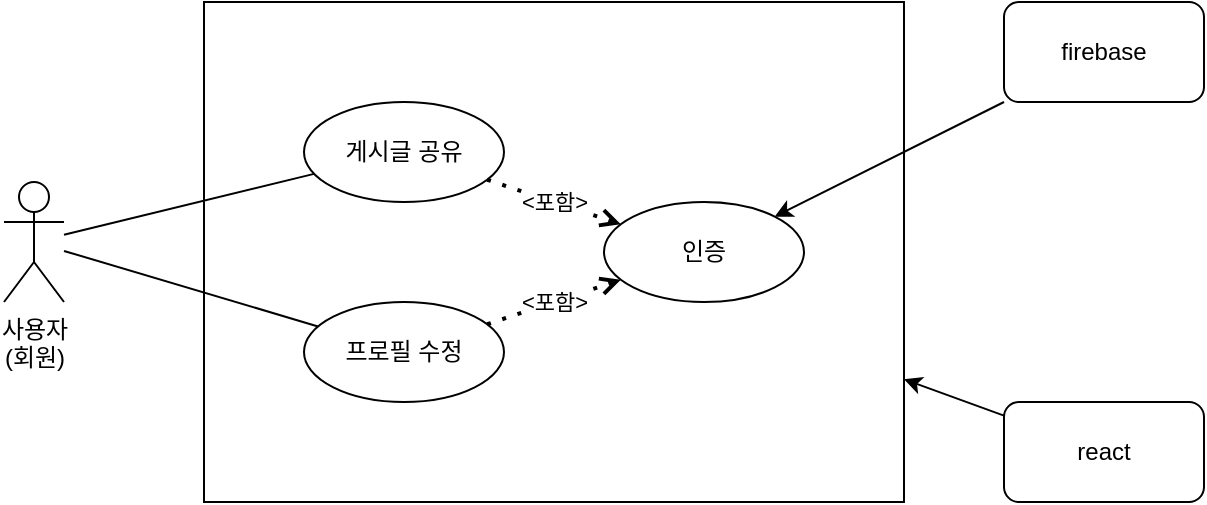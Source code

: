 <mxfile version="20.8.10" type="device"><diagram name="페이지-1" id="gn2Daug9XJeE2kQflPxs"><mxGraphModel dx="1398" dy="644" grid="1" gridSize="10" guides="1" tooltips="1" connect="1" arrows="1" fold="1" page="1" pageScale="1" pageWidth="1600" pageHeight="900" math="0" shadow="0"><root><mxCell id="0"/><mxCell id="1" parent="0"/><mxCell id="w6mTnoe_5LUZM0iHnQS9-1" value="" style="rounded=0;whiteSpace=wrap;html=1;fillColor=none;movable=1;resizable=1;rotatable=1;deletable=1;editable=1;connectable=1;" vertex="1" parent="1"><mxGeometry x="200" y="100" width="350" height="250" as="geometry"/></mxCell><mxCell id="w6mTnoe_5LUZM0iHnQS9-2" value="사용자&lt;br&gt;(회원)" style="shape=umlActor;verticalLabelPosition=bottom;verticalAlign=top;html=1;outlineConnect=0;" vertex="1" parent="1"><mxGeometry x="100" y="190" width="30" height="60" as="geometry"/></mxCell><mxCell id="w6mTnoe_5LUZM0iHnQS9-3" value="인증" style="ellipse;whiteSpace=wrap;html=1;fillColor=none;" vertex="1" parent="1"><mxGeometry x="400" y="200" width="100" height="50" as="geometry"/></mxCell><mxCell id="w6mTnoe_5LUZM0iHnQS9-4" value="게시글 공유" style="ellipse;whiteSpace=wrap;html=1;fillColor=none;" vertex="1" parent="1"><mxGeometry x="250" y="150" width="100" height="50" as="geometry"/></mxCell><mxCell id="w6mTnoe_5LUZM0iHnQS9-5" value="프로필 수정" style="ellipse;whiteSpace=wrap;html=1;fillColor=none;" vertex="1" parent="1"><mxGeometry x="250" y="250" width="100" height="50" as="geometry"/></mxCell><mxCell id="w6mTnoe_5LUZM0iHnQS9-10" value="&amp;lt;포함&amp;gt;" style="endArrow=none;dashed=1;html=1;dashPattern=1 3;strokeWidth=2;rounded=0;startArrow=open;startFill=0;" edge="1" parent="1" source="w6mTnoe_5LUZM0iHnQS9-3" target="w6mTnoe_5LUZM0iHnQS9-4"><mxGeometry width="50" height="50" relative="1" as="geometry"><mxPoint x="351.603" y="271.132" as="sourcePoint"/><mxPoint x="418.397" y="248.868" as="targetPoint"/></mxGeometry></mxCell><mxCell id="w6mTnoe_5LUZM0iHnQS9-12" value="firebase" style="rounded=1;whiteSpace=wrap;html=1;fillColor=none;movable=1;resizable=1;rotatable=1;deletable=1;editable=1;connectable=1;" vertex="1" parent="1"><mxGeometry x="600" y="100" width="100" height="50" as="geometry"/></mxCell><mxCell id="w6mTnoe_5LUZM0iHnQS9-13" value="react" style="rounded=1;whiteSpace=wrap;html=1;fillColor=none;movable=1;resizable=1;rotatable=1;deletable=1;editable=1;connectable=1;" vertex="1" parent="1"><mxGeometry x="600" y="300" width="100" height="50" as="geometry"/></mxCell><mxCell id="w6mTnoe_5LUZM0iHnQS9-14" value="&amp;lt;포함&amp;gt;" style="endArrow=none;dashed=1;html=1;dashPattern=1 3;strokeWidth=2;rounded=0;startArrow=open;startFill=0;" edge="1" parent="1" source="w6mTnoe_5LUZM0iHnQS9-3" target="w6mTnoe_5LUZM0iHnQS9-5"><mxGeometry width="50" height="50" relative="1" as="geometry"><mxPoint x="418.397" y="221.132" as="sourcePoint"/><mxPoint x="351.651" y="198.831" as="targetPoint"/></mxGeometry></mxCell><mxCell id="w6mTnoe_5LUZM0iHnQS9-15" value="" style="endArrow=classic;html=1;rounded=0;" edge="1" parent="1" source="w6mTnoe_5LUZM0iHnQS9-13" target="w6mTnoe_5LUZM0iHnQS9-1"><mxGeometry width="50" height="50" relative="1" as="geometry"><mxPoint x="450" y="300" as="sourcePoint"/><mxPoint x="500" y="250" as="targetPoint"/></mxGeometry></mxCell><mxCell id="w6mTnoe_5LUZM0iHnQS9-16" value="" style="endArrow=classic;html=1;rounded=0;" edge="1" parent="1" source="w6mTnoe_5LUZM0iHnQS9-12" target="w6mTnoe_5LUZM0iHnQS9-3"><mxGeometry width="50" height="50" relative="1" as="geometry"><mxPoint x="610" y="284.091" as="sourcePoint"/><mxPoint x="560" y="273.182" as="targetPoint"/></mxGeometry></mxCell><mxCell id="w6mTnoe_5LUZM0iHnQS9-17" value="" style="endArrow=none;html=1;rounded=0;" edge="1" parent="1" source="w6mTnoe_5LUZM0iHnQS9-2" target="w6mTnoe_5LUZM0iHnQS9-4"><mxGeometry width="50" height="50" relative="1" as="geometry"><mxPoint x="450" y="300" as="sourcePoint"/><mxPoint x="500" y="250" as="targetPoint"/></mxGeometry></mxCell><mxCell id="w6mTnoe_5LUZM0iHnQS9-18" value="" style="endArrow=none;html=1;rounded=0;" edge="1" parent="1" source="w6mTnoe_5LUZM0iHnQS9-2" target="w6mTnoe_5LUZM0iHnQS9-5"><mxGeometry width="50" height="50" relative="1" as="geometry"><mxPoint x="140" y="226.351" as="sourcePoint"/><mxPoint x="265.038" y="195.937" as="targetPoint"/></mxGeometry></mxCell></root></mxGraphModel></diagram></mxfile>
